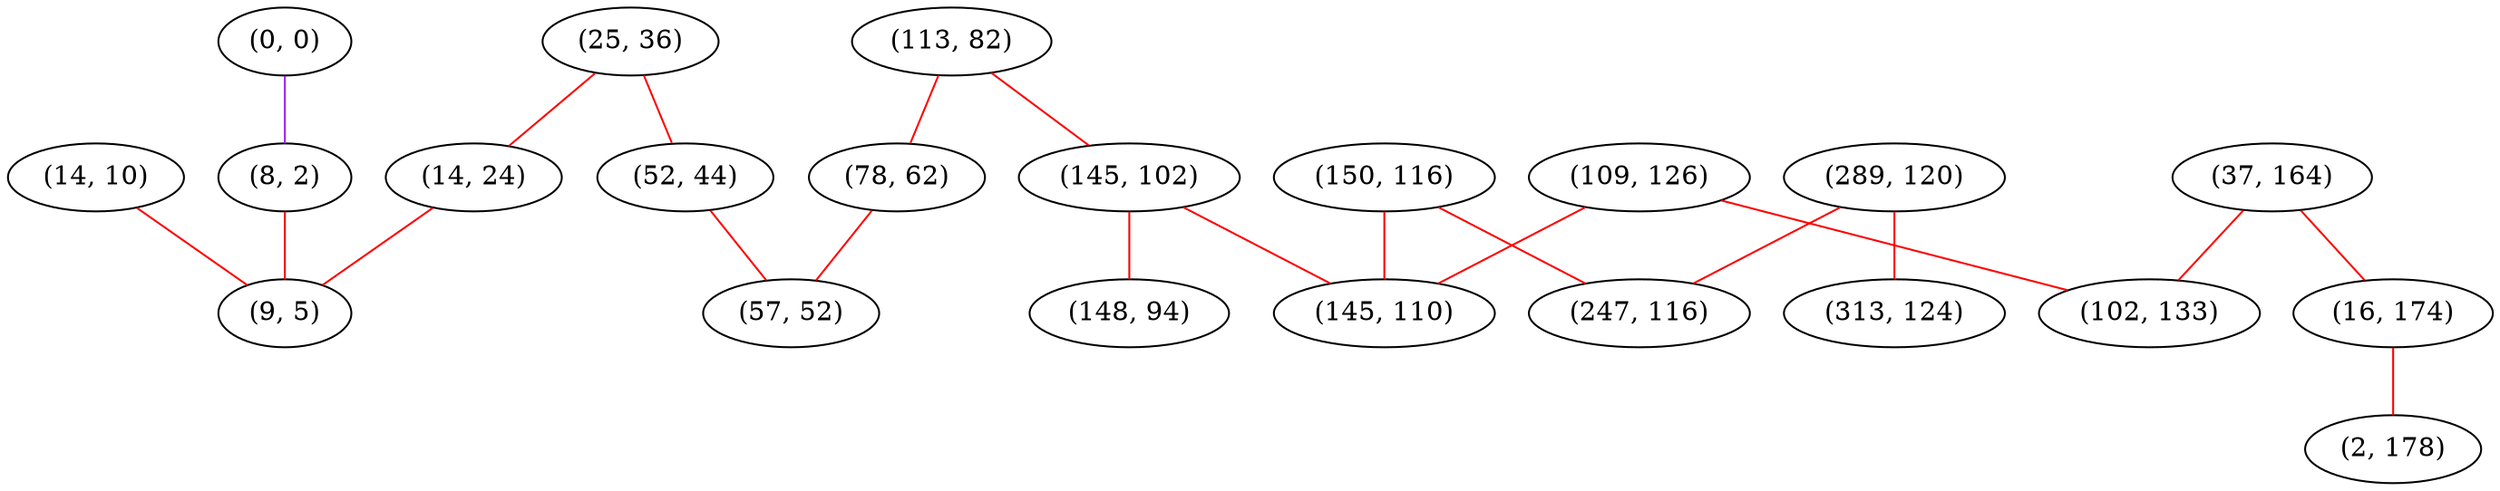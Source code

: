 graph "" {
"(113, 82)";
"(150, 116)";
"(37, 164)";
"(25, 36)";
"(14, 10)";
"(109, 126)";
"(52, 44)";
"(78, 62)";
"(57, 52)";
"(102, 133)";
"(289, 120)";
"(0, 0)";
"(145, 102)";
"(8, 2)";
"(14, 24)";
"(247, 116)";
"(16, 174)";
"(145, 110)";
"(313, 124)";
"(2, 178)";
"(148, 94)";
"(9, 5)";
"(113, 82)" -- "(145, 102)"  [color=red, key=0, weight=1];
"(113, 82)" -- "(78, 62)"  [color=red, key=0, weight=1];
"(150, 116)" -- "(247, 116)"  [color=red, key=0, weight=1];
"(150, 116)" -- "(145, 110)"  [color=red, key=0, weight=1];
"(37, 164)" -- "(16, 174)"  [color=red, key=0, weight=1];
"(37, 164)" -- "(102, 133)"  [color=red, key=0, weight=1];
"(25, 36)" -- "(52, 44)"  [color=red, key=0, weight=1];
"(25, 36)" -- "(14, 24)"  [color=red, key=0, weight=1];
"(14, 10)" -- "(9, 5)"  [color=red, key=0, weight=1];
"(109, 126)" -- "(145, 110)"  [color=red, key=0, weight=1];
"(109, 126)" -- "(102, 133)"  [color=red, key=0, weight=1];
"(52, 44)" -- "(57, 52)"  [color=red, key=0, weight=1];
"(78, 62)" -- "(57, 52)"  [color=red, key=0, weight=1];
"(289, 120)" -- "(247, 116)"  [color=red, key=0, weight=1];
"(289, 120)" -- "(313, 124)"  [color=red, key=0, weight=1];
"(0, 0)" -- "(8, 2)"  [color=purple, key=0, weight=4];
"(145, 102)" -- "(145, 110)"  [color=red, key=0, weight=1];
"(145, 102)" -- "(148, 94)"  [color=red, key=0, weight=1];
"(8, 2)" -- "(9, 5)"  [color=red, key=0, weight=1];
"(14, 24)" -- "(9, 5)"  [color=red, key=0, weight=1];
"(16, 174)" -- "(2, 178)"  [color=red, key=0, weight=1];
}
